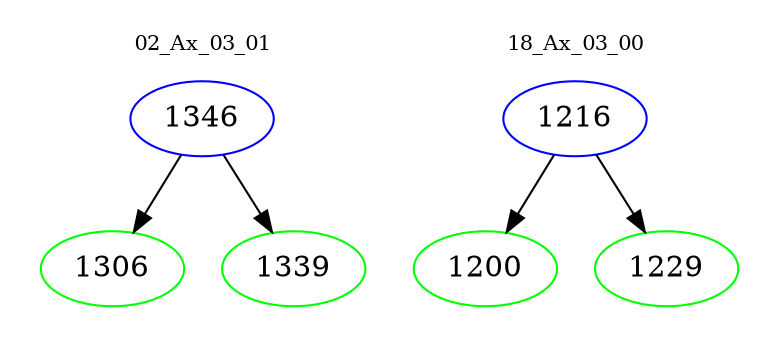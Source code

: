 digraph{
subgraph cluster_0 {
color = white
label = "02_Ax_03_01";
fontsize=10;
T0_1346 [label="1346", color="blue"]
T0_1346 -> T0_1306 [color="black"]
T0_1306 [label="1306", color="green"]
T0_1346 -> T0_1339 [color="black"]
T0_1339 [label="1339", color="green"]
}
subgraph cluster_1 {
color = white
label = "18_Ax_03_00";
fontsize=10;
T1_1216 [label="1216", color="blue"]
T1_1216 -> T1_1200 [color="black"]
T1_1200 [label="1200", color="green"]
T1_1216 -> T1_1229 [color="black"]
T1_1229 [label="1229", color="green"]
}
}
